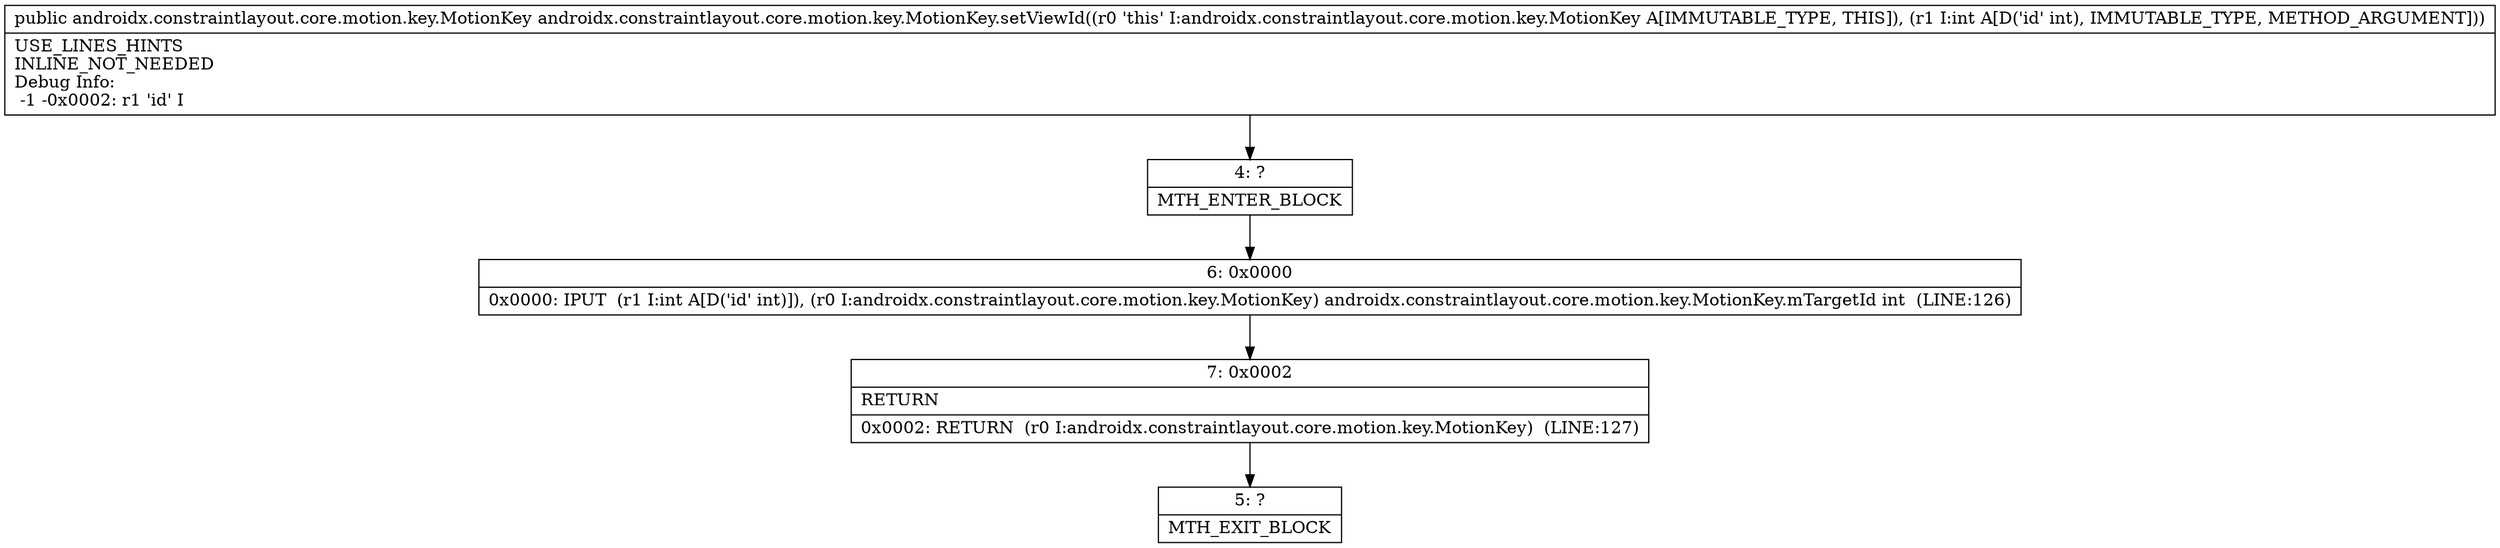 digraph "CFG forandroidx.constraintlayout.core.motion.key.MotionKey.setViewId(I)Landroidx\/constraintlayout\/core\/motion\/key\/MotionKey;" {
Node_4 [shape=record,label="{4\:\ ?|MTH_ENTER_BLOCK\l}"];
Node_6 [shape=record,label="{6\:\ 0x0000|0x0000: IPUT  (r1 I:int A[D('id' int)]), (r0 I:androidx.constraintlayout.core.motion.key.MotionKey) androidx.constraintlayout.core.motion.key.MotionKey.mTargetId int  (LINE:126)\l}"];
Node_7 [shape=record,label="{7\:\ 0x0002|RETURN\l|0x0002: RETURN  (r0 I:androidx.constraintlayout.core.motion.key.MotionKey)  (LINE:127)\l}"];
Node_5 [shape=record,label="{5\:\ ?|MTH_EXIT_BLOCK\l}"];
MethodNode[shape=record,label="{public androidx.constraintlayout.core.motion.key.MotionKey androidx.constraintlayout.core.motion.key.MotionKey.setViewId((r0 'this' I:androidx.constraintlayout.core.motion.key.MotionKey A[IMMUTABLE_TYPE, THIS]), (r1 I:int A[D('id' int), IMMUTABLE_TYPE, METHOD_ARGUMENT]))  | USE_LINES_HINTS\lINLINE_NOT_NEEDED\lDebug Info:\l  \-1 \-0x0002: r1 'id' I\l}"];
MethodNode -> Node_4;Node_4 -> Node_6;
Node_6 -> Node_7;
Node_7 -> Node_5;
}

